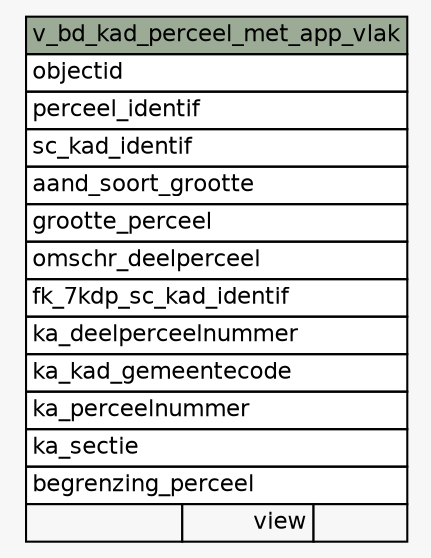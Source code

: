 // dot 2.40.1 on Linux 4.15.0-36-generic
// SchemaSpy rev Unknown
digraph "v_bd_kad_perceel_met_app_vlak" {
  graph [
    rankdir="RL"
    bgcolor="#f7f7f7"
    nodesep="0.18"
    ranksep="0.46"
    fontname="Helvetica"
    fontsize="11"
  ];
  node [
    fontname="Helvetica"
    fontsize="11"
    shape="plaintext"
  ];
  edge [
    arrowsize="0.8"
  ];
  "v_bd_kad_perceel_met_app_vlak" [
    label=<
    <TABLE BORDER="0" CELLBORDER="1" CELLSPACING="0" BGCOLOR="#ffffff">
      <TR><TD COLSPAN="3" BGCOLOR="#9bab96" ALIGN="CENTER">v_bd_kad_perceel_met_app_vlak</TD></TR>
      <TR><TD PORT="objectid" COLSPAN="3" ALIGN="LEFT">objectid</TD></TR>
      <TR><TD PORT="perceel_identif" COLSPAN="3" ALIGN="LEFT">perceel_identif</TD></TR>
      <TR><TD PORT="sc_kad_identif" COLSPAN="3" ALIGN="LEFT">sc_kad_identif</TD></TR>
      <TR><TD PORT="aand_soort_grootte" COLSPAN="3" ALIGN="LEFT">aand_soort_grootte</TD></TR>
      <TR><TD PORT="grootte_perceel" COLSPAN="3" ALIGN="LEFT">grootte_perceel</TD></TR>
      <TR><TD PORT="omschr_deelperceel" COLSPAN="3" ALIGN="LEFT">omschr_deelperceel</TD></TR>
      <TR><TD PORT="fk_7kdp_sc_kad_identif" COLSPAN="3" ALIGN="LEFT">fk_7kdp_sc_kad_identif</TD></TR>
      <TR><TD PORT="ka_deelperceelnummer" COLSPAN="3" ALIGN="LEFT">ka_deelperceelnummer</TD></TR>
      <TR><TD PORT="ka_kad_gemeentecode" COLSPAN="3" ALIGN="LEFT">ka_kad_gemeentecode</TD></TR>
      <TR><TD PORT="ka_perceelnummer" COLSPAN="3" ALIGN="LEFT">ka_perceelnummer</TD></TR>
      <TR><TD PORT="ka_sectie" COLSPAN="3" ALIGN="LEFT">ka_sectie</TD></TR>
      <TR><TD PORT="begrenzing_perceel" COLSPAN="3" ALIGN="LEFT">begrenzing_perceel</TD></TR>
      <TR><TD ALIGN="LEFT" BGCOLOR="#f7f7f7">  </TD><TD ALIGN="RIGHT" BGCOLOR="#f7f7f7">view</TD><TD ALIGN="RIGHT" BGCOLOR="#f7f7f7">  </TD></TR>
    </TABLE>>
    URL="tables/v_bd_kad_perceel_met_app_vlak.html"
    tooltip="v_bd_kad_perceel_met_app_vlak"
  ];
}
